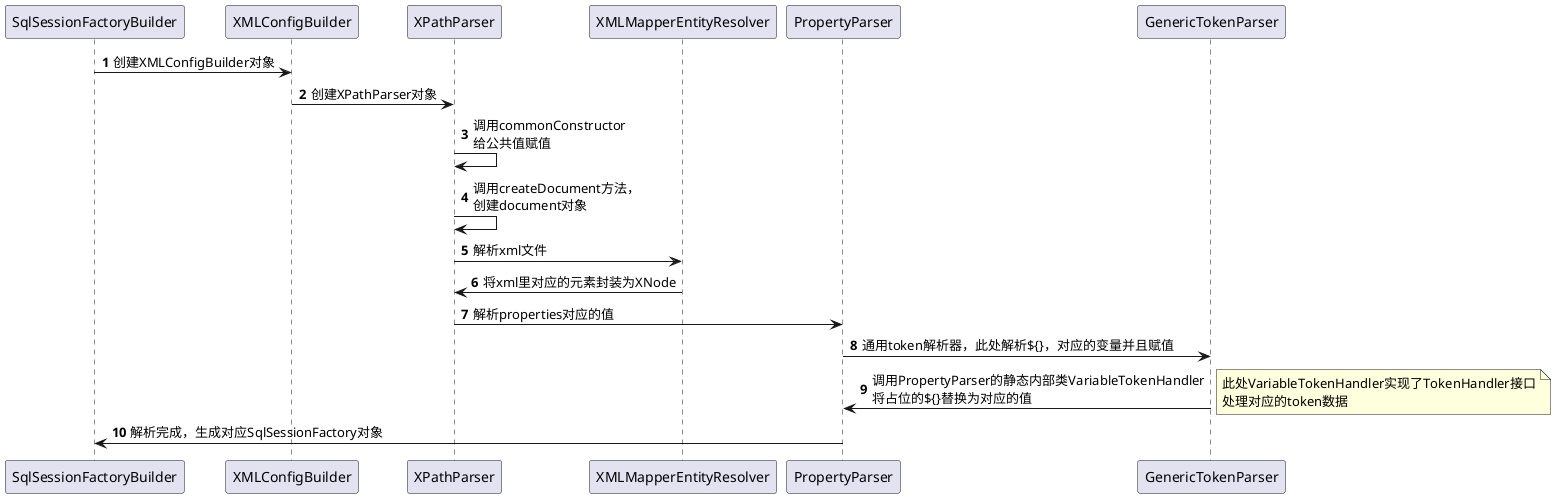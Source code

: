 @startuml
'https://plantuml.com/sequence-diagram

autonumber

SqlSessionFactoryBuilder -> XMLConfigBuilder: 创建XMLConfigBuilder对象
XMLConfigBuilder -> XPathParser: 创建XPathParser对象
XPathParser -> XPathParser: 调用commonConstructor\n给公共值赋值
XPathParser -> XPathParser: 调用createDocument方法，\n创建document对象
XPathParser -> XMLMapperEntityResolver: 解析xml文件
XMLMapperEntityResolver -> XPathParser: 将xml里对应的元素封装为XNode
XPathParser -> PropertyParser: 解析properties对应的值
PropertyParser -> GenericTokenParser: 通用token解析器，此处解析${}，对应的变量并且赋值
GenericTokenParser -> PropertyParser: 调用PropertyParser的静态内部类VariableTokenHandler\n将占位的${}替换为对应的值
note right
    此处VariableTokenHandler实现了TokenHandler接口
    处理对应的token数据
end note
PropertyParser -> SqlSessionFactoryBuilder: 解析完成，生成对应SqlSessionFactory对象
@enduml